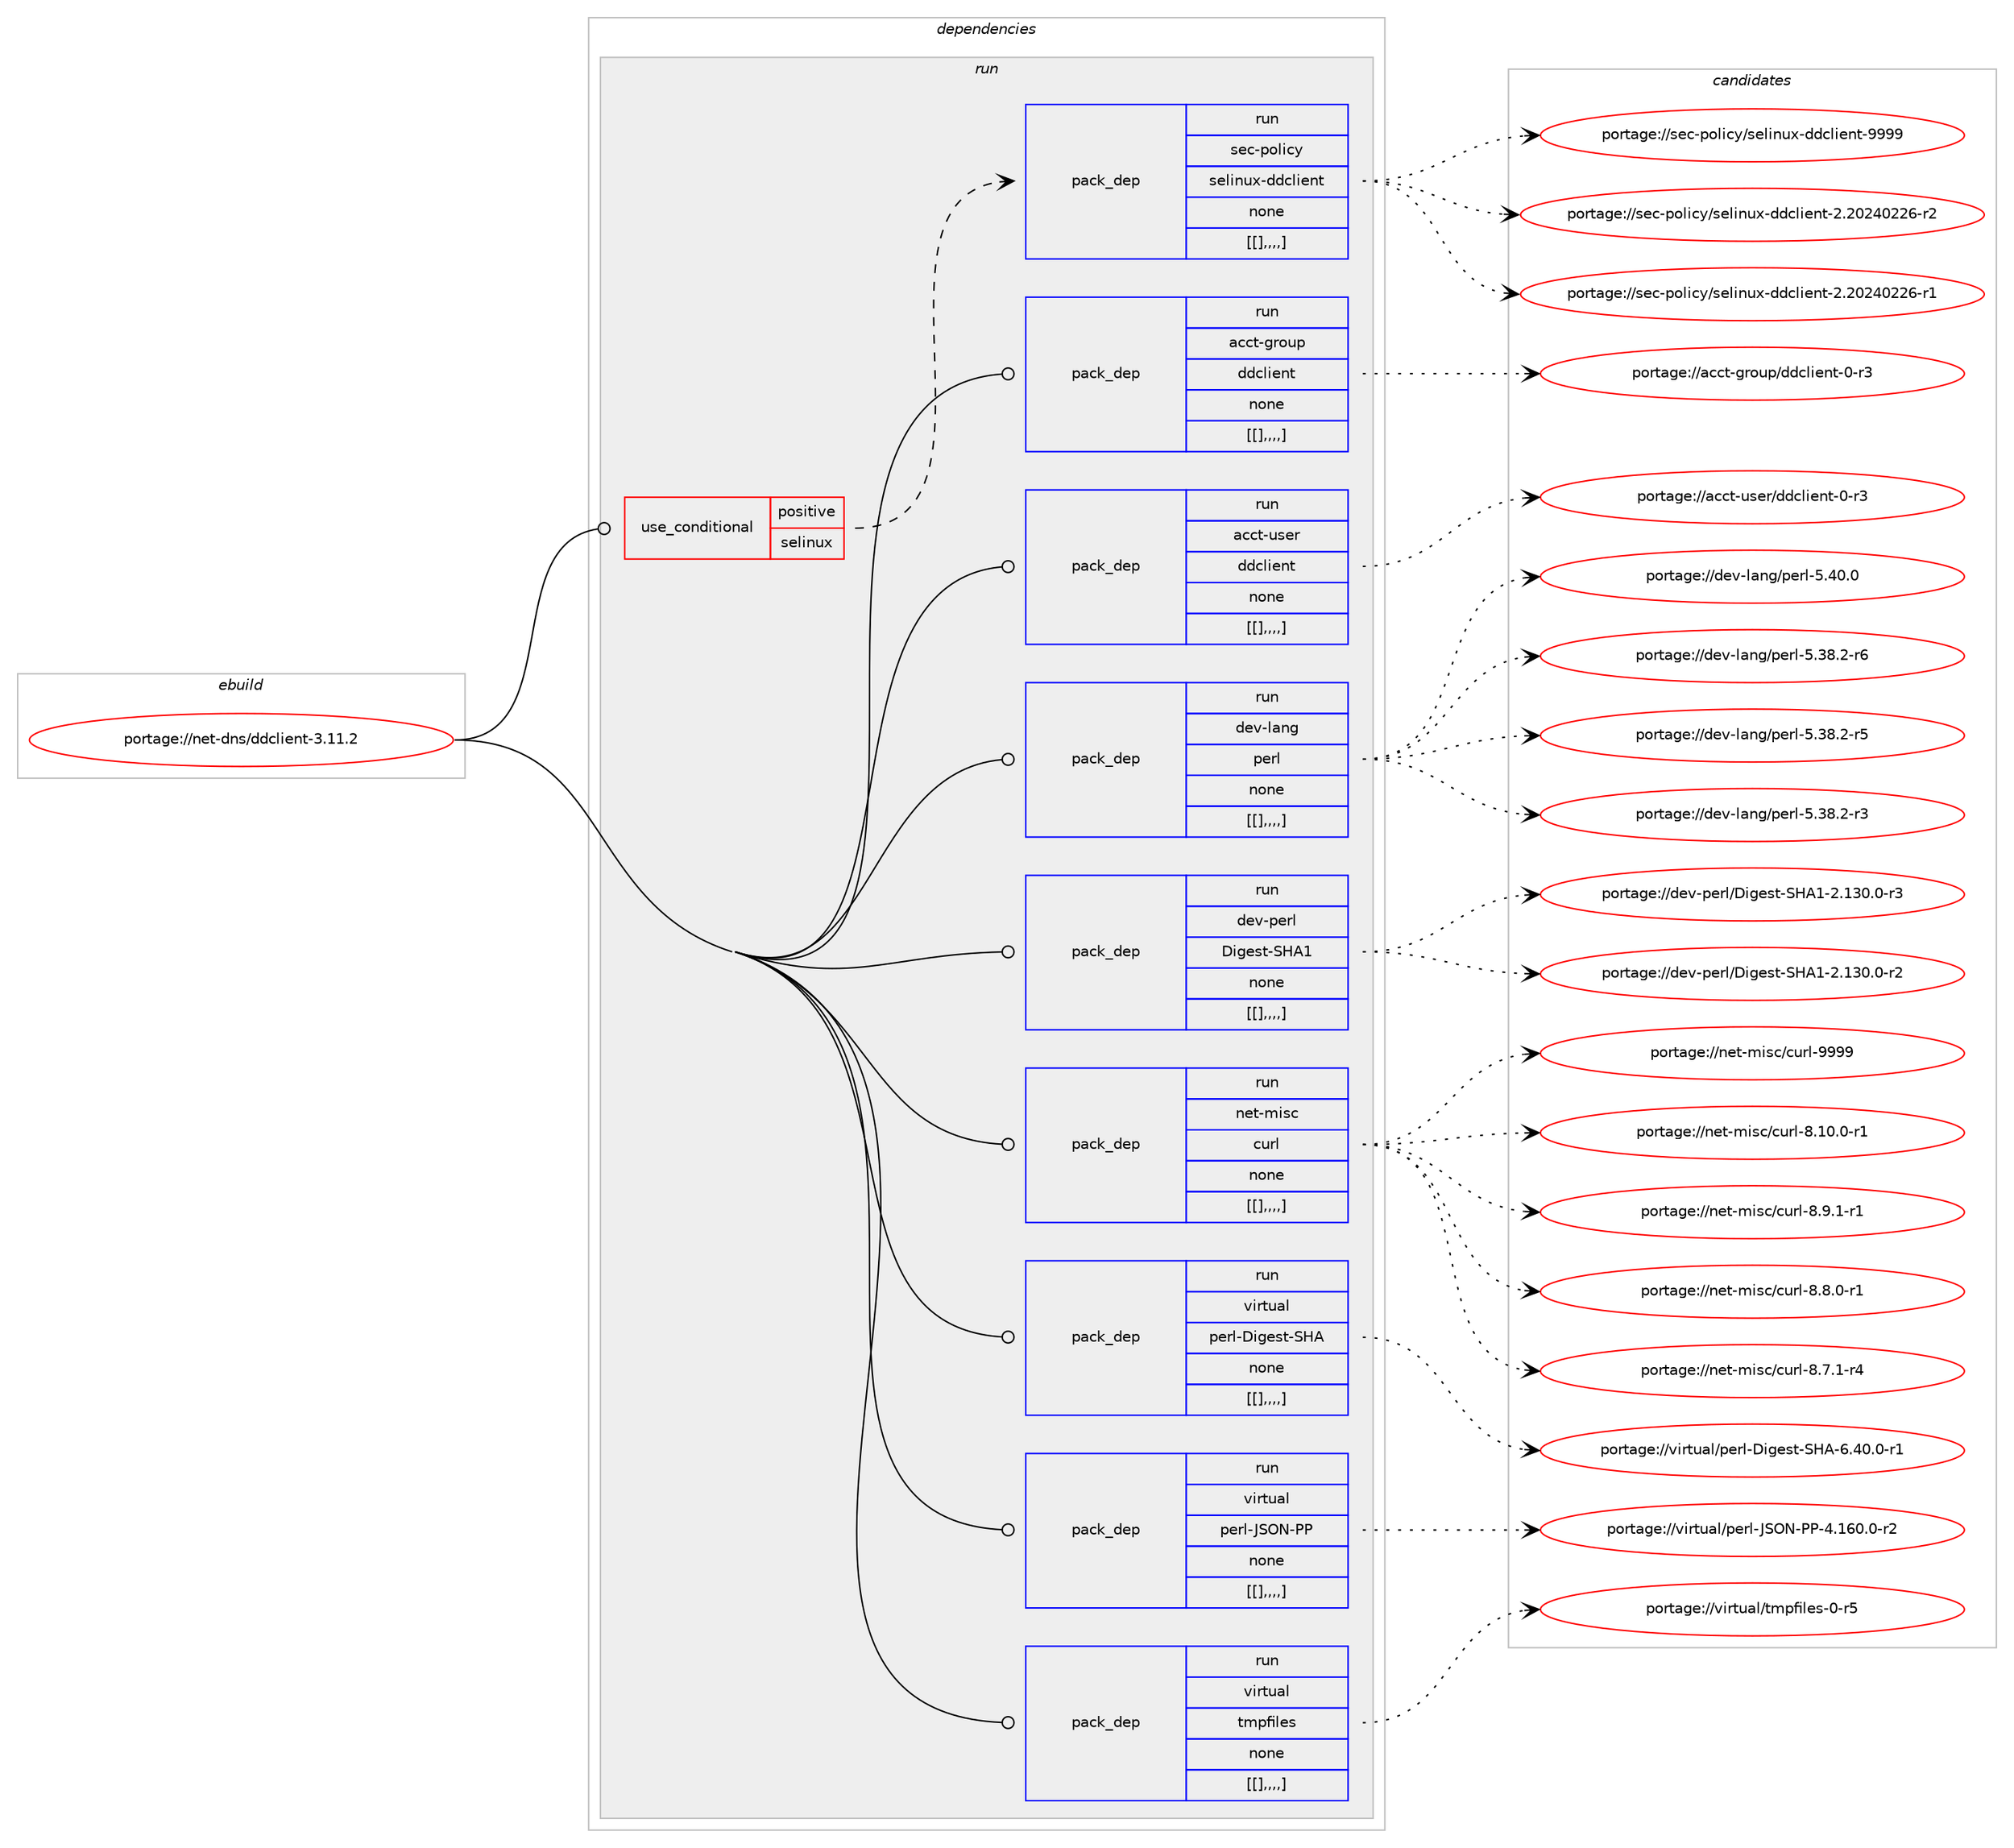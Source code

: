 digraph prolog {

# *************
# Graph options
# *************

newrank=true;
concentrate=true;
compound=true;
graph [rankdir=LR,fontname=Helvetica,fontsize=10,ranksep=1.5];#, ranksep=2.5, nodesep=0.2];
edge  [arrowhead=vee];
node  [fontname=Helvetica,fontsize=10];

# **********
# The ebuild
# **********

subgraph cluster_leftcol {
color=gray;
label=<<i>ebuild</i>>;
id [label="portage://net-dns/ddclient-3.11.2", color=red, width=4, href="../net-dns/ddclient-3.11.2.svg"];
}

# ****************
# The dependencies
# ****************

subgraph cluster_midcol {
color=gray;
label=<<i>dependencies</i>>;
subgraph cluster_compile {
fillcolor="#eeeeee";
style=filled;
label=<<i>compile</i>>;
}
subgraph cluster_compileandrun {
fillcolor="#eeeeee";
style=filled;
label=<<i>compile and run</i>>;
}
subgraph cluster_run {
fillcolor="#eeeeee";
style=filled;
label=<<i>run</i>>;
subgraph cond94201 {
dependency363901 [label=<<TABLE BORDER="0" CELLBORDER="1" CELLSPACING="0" CELLPADDING="4"><TR><TD ROWSPAN="3" CELLPADDING="10">use_conditional</TD></TR><TR><TD>positive</TD></TR><TR><TD>selinux</TD></TR></TABLE>>, shape=none, color=red];
subgraph pack266953 {
dependency363902 [label=<<TABLE BORDER="0" CELLBORDER="1" CELLSPACING="0" CELLPADDING="4" WIDTH="220"><TR><TD ROWSPAN="6" CELLPADDING="30">pack_dep</TD></TR><TR><TD WIDTH="110">run</TD></TR><TR><TD>sec-policy</TD></TR><TR><TD>selinux-ddclient</TD></TR><TR><TD>none</TD></TR><TR><TD>[[],,,,]</TD></TR></TABLE>>, shape=none, color=blue];
}
dependency363901:e -> dependency363902:w [weight=20,style="dashed",arrowhead="vee"];
}
id:e -> dependency363901:w [weight=20,style="solid",arrowhead="odot"];
subgraph pack266954 {
dependency363903 [label=<<TABLE BORDER="0" CELLBORDER="1" CELLSPACING="0" CELLPADDING="4" WIDTH="220"><TR><TD ROWSPAN="6" CELLPADDING="30">pack_dep</TD></TR><TR><TD WIDTH="110">run</TD></TR><TR><TD>acct-group</TD></TR><TR><TD>ddclient</TD></TR><TR><TD>none</TD></TR><TR><TD>[[],,,,]</TD></TR></TABLE>>, shape=none, color=blue];
}
id:e -> dependency363903:w [weight=20,style="solid",arrowhead="odot"];
subgraph pack266955 {
dependency363904 [label=<<TABLE BORDER="0" CELLBORDER="1" CELLSPACING="0" CELLPADDING="4" WIDTH="220"><TR><TD ROWSPAN="6" CELLPADDING="30">pack_dep</TD></TR><TR><TD WIDTH="110">run</TD></TR><TR><TD>acct-user</TD></TR><TR><TD>ddclient</TD></TR><TR><TD>none</TD></TR><TR><TD>[[],,,,]</TD></TR></TABLE>>, shape=none, color=blue];
}
id:e -> dependency363904:w [weight=20,style="solid",arrowhead="odot"];
subgraph pack266956 {
dependency363905 [label=<<TABLE BORDER="0" CELLBORDER="1" CELLSPACING="0" CELLPADDING="4" WIDTH="220"><TR><TD ROWSPAN="6" CELLPADDING="30">pack_dep</TD></TR><TR><TD WIDTH="110">run</TD></TR><TR><TD>dev-lang</TD></TR><TR><TD>perl</TD></TR><TR><TD>none</TD></TR><TR><TD>[[],,,,]</TD></TR></TABLE>>, shape=none, color=blue];
}
id:e -> dependency363905:w [weight=20,style="solid",arrowhead="odot"];
subgraph pack266957 {
dependency363906 [label=<<TABLE BORDER="0" CELLBORDER="1" CELLSPACING="0" CELLPADDING="4" WIDTH="220"><TR><TD ROWSPAN="6" CELLPADDING="30">pack_dep</TD></TR><TR><TD WIDTH="110">run</TD></TR><TR><TD>dev-perl</TD></TR><TR><TD>Digest-SHA1</TD></TR><TR><TD>none</TD></TR><TR><TD>[[],,,,]</TD></TR></TABLE>>, shape=none, color=blue];
}
id:e -> dependency363906:w [weight=20,style="solid",arrowhead="odot"];
subgraph pack266958 {
dependency363907 [label=<<TABLE BORDER="0" CELLBORDER="1" CELLSPACING="0" CELLPADDING="4" WIDTH="220"><TR><TD ROWSPAN="6" CELLPADDING="30">pack_dep</TD></TR><TR><TD WIDTH="110">run</TD></TR><TR><TD>net-misc</TD></TR><TR><TD>curl</TD></TR><TR><TD>none</TD></TR><TR><TD>[[],,,,]</TD></TR></TABLE>>, shape=none, color=blue];
}
id:e -> dependency363907:w [weight=20,style="solid",arrowhead="odot"];
subgraph pack266959 {
dependency363908 [label=<<TABLE BORDER="0" CELLBORDER="1" CELLSPACING="0" CELLPADDING="4" WIDTH="220"><TR><TD ROWSPAN="6" CELLPADDING="30">pack_dep</TD></TR><TR><TD WIDTH="110">run</TD></TR><TR><TD>virtual</TD></TR><TR><TD>perl-Digest-SHA</TD></TR><TR><TD>none</TD></TR><TR><TD>[[],,,,]</TD></TR></TABLE>>, shape=none, color=blue];
}
id:e -> dependency363908:w [weight=20,style="solid",arrowhead="odot"];
subgraph pack266960 {
dependency363909 [label=<<TABLE BORDER="0" CELLBORDER="1" CELLSPACING="0" CELLPADDING="4" WIDTH="220"><TR><TD ROWSPAN="6" CELLPADDING="30">pack_dep</TD></TR><TR><TD WIDTH="110">run</TD></TR><TR><TD>virtual</TD></TR><TR><TD>perl-JSON-PP</TD></TR><TR><TD>none</TD></TR><TR><TD>[[],,,,]</TD></TR></TABLE>>, shape=none, color=blue];
}
id:e -> dependency363909:w [weight=20,style="solid",arrowhead="odot"];
subgraph pack266961 {
dependency363910 [label=<<TABLE BORDER="0" CELLBORDER="1" CELLSPACING="0" CELLPADDING="4" WIDTH="220"><TR><TD ROWSPAN="6" CELLPADDING="30">pack_dep</TD></TR><TR><TD WIDTH="110">run</TD></TR><TR><TD>virtual</TD></TR><TR><TD>tmpfiles</TD></TR><TR><TD>none</TD></TR><TR><TD>[[],,,,]</TD></TR></TABLE>>, shape=none, color=blue];
}
id:e -> dependency363910:w [weight=20,style="solid",arrowhead="odot"];
}
}

# **************
# The candidates
# **************

subgraph cluster_choices {
rank=same;
color=gray;
label=<<i>candidates</i>>;

subgraph choice266953 {
color=black;
nodesep=1;
choice1151019945112111108105991214711510110810511011712045100100991081051011101164557575757 [label="portage://sec-policy/selinux-ddclient-9999", color=red, width=4,href="../sec-policy/selinux-ddclient-9999.svg"];
choice11510199451121111081059912147115101108105110117120451001009910810510111011645504650485052485050544511450 [label="portage://sec-policy/selinux-ddclient-2.20240226-r2", color=red, width=4,href="../sec-policy/selinux-ddclient-2.20240226-r2.svg"];
choice11510199451121111081059912147115101108105110117120451001009910810510111011645504650485052485050544511449 [label="portage://sec-policy/selinux-ddclient-2.20240226-r1", color=red, width=4,href="../sec-policy/selinux-ddclient-2.20240226-r1.svg"];
dependency363902:e -> choice1151019945112111108105991214711510110810511011712045100100991081051011101164557575757:w [style=dotted,weight="100"];
dependency363902:e -> choice11510199451121111081059912147115101108105110117120451001009910810510111011645504650485052485050544511450:w [style=dotted,weight="100"];
dependency363902:e -> choice11510199451121111081059912147115101108105110117120451001009910810510111011645504650485052485050544511449:w [style=dotted,weight="100"];
}
subgraph choice266954 {
color=black;
nodesep=1;
choice97999911645103114111117112471001009910810510111011645484511451 [label="portage://acct-group/ddclient-0-r3", color=red, width=4,href="../acct-group/ddclient-0-r3.svg"];
dependency363903:e -> choice97999911645103114111117112471001009910810510111011645484511451:w [style=dotted,weight="100"];
}
subgraph choice266955 {
color=black;
nodesep=1;
choice97999911645117115101114471001009910810510111011645484511451 [label="portage://acct-user/ddclient-0-r3", color=red, width=4,href="../acct-user/ddclient-0-r3.svg"];
dependency363904:e -> choice97999911645117115101114471001009910810510111011645484511451:w [style=dotted,weight="100"];
}
subgraph choice266956 {
color=black;
nodesep=1;
choice10010111845108971101034711210111410845534652484648 [label="portage://dev-lang/perl-5.40.0", color=red, width=4,href="../dev-lang/perl-5.40.0.svg"];
choice100101118451089711010347112101114108455346515646504511454 [label="portage://dev-lang/perl-5.38.2-r6", color=red, width=4,href="../dev-lang/perl-5.38.2-r6.svg"];
choice100101118451089711010347112101114108455346515646504511453 [label="portage://dev-lang/perl-5.38.2-r5", color=red, width=4,href="../dev-lang/perl-5.38.2-r5.svg"];
choice100101118451089711010347112101114108455346515646504511451 [label="portage://dev-lang/perl-5.38.2-r3", color=red, width=4,href="../dev-lang/perl-5.38.2-r3.svg"];
dependency363905:e -> choice10010111845108971101034711210111410845534652484648:w [style=dotted,weight="100"];
dependency363905:e -> choice100101118451089711010347112101114108455346515646504511454:w [style=dotted,weight="100"];
dependency363905:e -> choice100101118451089711010347112101114108455346515646504511453:w [style=dotted,weight="100"];
dependency363905:e -> choice100101118451089711010347112101114108455346515646504511451:w [style=dotted,weight="100"];
}
subgraph choice266957 {
color=black;
nodesep=1;
choice100101118451121011141084768105103101115116458372654945504649514846484511451 [label="portage://dev-perl/Digest-SHA1-2.130.0-r3", color=red, width=4,href="../dev-perl/Digest-SHA1-2.130.0-r3.svg"];
choice100101118451121011141084768105103101115116458372654945504649514846484511450 [label="portage://dev-perl/Digest-SHA1-2.130.0-r2", color=red, width=4,href="../dev-perl/Digest-SHA1-2.130.0-r2.svg"];
dependency363906:e -> choice100101118451121011141084768105103101115116458372654945504649514846484511451:w [style=dotted,weight="100"];
dependency363906:e -> choice100101118451121011141084768105103101115116458372654945504649514846484511450:w [style=dotted,weight="100"];
}
subgraph choice266958 {
color=black;
nodesep=1;
choice110101116451091051159947991171141084557575757 [label="portage://net-misc/curl-9999", color=red, width=4,href="../net-misc/curl-9999.svg"];
choice11010111645109105115994799117114108455646494846484511449 [label="portage://net-misc/curl-8.10.0-r1", color=red, width=4,href="../net-misc/curl-8.10.0-r1.svg"];
choice110101116451091051159947991171141084556465746494511449 [label="portage://net-misc/curl-8.9.1-r1", color=red, width=4,href="../net-misc/curl-8.9.1-r1.svg"];
choice110101116451091051159947991171141084556465646484511449 [label="portage://net-misc/curl-8.8.0-r1", color=red, width=4,href="../net-misc/curl-8.8.0-r1.svg"];
choice110101116451091051159947991171141084556465546494511452 [label="portage://net-misc/curl-8.7.1-r4", color=red, width=4,href="../net-misc/curl-8.7.1-r4.svg"];
dependency363907:e -> choice110101116451091051159947991171141084557575757:w [style=dotted,weight="100"];
dependency363907:e -> choice11010111645109105115994799117114108455646494846484511449:w [style=dotted,weight="100"];
dependency363907:e -> choice110101116451091051159947991171141084556465746494511449:w [style=dotted,weight="100"];
dependency363907:e -> choice110101116451091051159947991171141084556465646484511449:w [style=dotted,weight="100"];
dependency363907:e -> choice110101116451091051159947991171141084556465546494511452:w [style=dotted,weight="100"];
}
subgraph choice266959 {
color=black;
nodesep=1;
choice1181051141161179710847112101114108456810510310111511645837265455446524846484511449 [label="portage://virtual/perl-Digest-SHA-6.40.0-r1", color=red, width=4,href="../virtual/perl-Digest-SHA-6.40.0-r1.svg"];
dependency363908:e -> choice1181051141161179710847112101114108456810510310111511645837265455446524846484511449:w [style=dotted,weight="100"];
}
subgraph choice266960 {
color=black;
nodesep=1;
choice1181051141161179710847112101114108457483797845808045524649544846484511450 [label="portage://virtual/perl-JSON-PP-4.160.0-r2", color=red, width=4,href="../virtual/perl-JSON-PP-4.160.0-r2.svg"];
dependency363909:e -> choice1181051141161179710847112101114108457483797845808045524649544846484511450:w [style=dotted,weight="100"];
}
subgraph choice266961 {
color=black;
nodesep=1;
choice118105114116117971084711610911210210510810111545484511453 [label="portage://virtual/tmpfiles-0-r5", color=red, width=4,href="../virtual/tmpfiles-0-r5.svg"];
dependency363910:e -> choice118105114116117971084711610911210210510810111545484511453:w [style=dotted,weight="100"];
}
}

}
